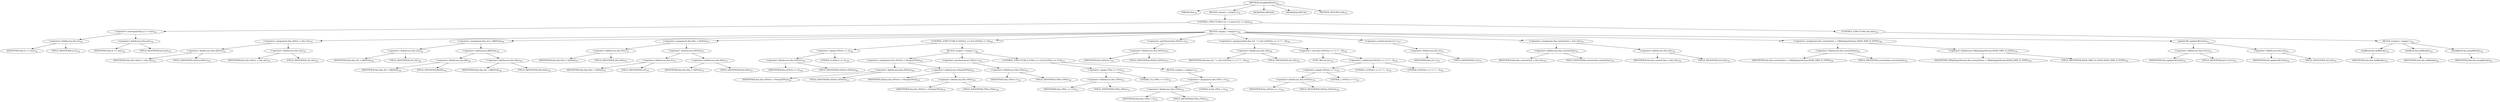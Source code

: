 digraph "setupRandPartA" {  
"2433" [label = <(METHOD,setupRandPartA)<SUB>743</SUB>> ]
"69" [label = <(PARAM,this)<SUB>743</SUB>> ]
"2434" [label = <(BLOCK,&lt;empty&gt;,&lt;empty&gt;)<SUB>743</SUB>> ]
"2435" [label = <(CONTROL_STRUCTURE,if (i2 &lt;= last),if (i2 &lt;= last))<SUB>744</SUB>> ]
"2436" [label = <(&lt;operator&gt;.lessEqualsThan,i2 &lt;= last)<SUB>744</SUB>> ]
"2437" [label = <(&lt;operator&gt;.fieldAccess,this.i2)<SUB>744</SUB>> ]
"2438" [label = <(IDENTIFIER,this,i2 &lt;= last)<SUB>744</SUB>> ]
"2439" [label = <(FIELD_IDENTIFIER,i2,i2)<SUB>744</SUB>> ]
"2440" [label = <(&lt;operator&gt;.fieldAccess,this.last)<SUB>744</SUB>> ]
"2441" [label = <(IDENTIFIER,this,i2 &lt;= last)<SUB>744</SUB>> ]
"2442" [label = <(FIELD_IDENTIFIER,last,last)<SUB>744</SUB>> ]
"2443" [label = <(BLOCK,&lt;empty&gt;,&lt;empty&gt;)<SUB>744</SUB>> ]
"2444" [label = <(&lt;operator&gt;.assignment,this.chPrev = this.ch2)<SUB>745</SUB>> ]
"2445" [label = <(&lt;operator&gt;.fieldAccess,this.chPrev)<SUB>745</SUB>> ]
"2446" [label = <(IDENTIFIER,this,this.chPrev = this.ch2)<SUB>745</SUB>> ]
"2447" [label = <(FIELD_IDENTIFIER,chPrev,chPrev)<SUB>745</SUB>> ]
"2448" [label = <(&lt;operator&gt;.fieldAccess,this.ch2)<SUB>745</SUB>> ]
"2449" [label = <(IDENTIFIER,this,this.chPrev = this.ch2)<SUB>745</SUB>> ]
"2450" [label = <(FIELD_IDENTIFIER,ch2,ch2)<SUB>745</SUB>> ]
"2451" [label = <(&lt;operator&gt;.assignment,this.ch2 = ll8[tPos])<SUB>746</SUB>> ]
"2452" [label = <(&lt;operator&gt;.fieldAccess,this.ch2)<SUB>746</SUB>> ]
"2453" [label = <(IDENTIFIER,this,this.ch2 = ll8[tPos])<SUB>746</SUB>> ]
"2454" [label = <(FIELD_IDENTIFIER,ch2,ch2)<SUB>746</SUB>> ]
"2455" [label = <(&lt;operator&gt;.indexAccess,ll8[tPos])<SUB>746</SUB>> ]
"2456" [label = <(&lt;operator&gt;.fieldAccess,this.ll8)<SUB>746</SUB>> ]
"2457" [label = <(IDENTIFIER,this,this.ch2 = ll8[tPos])<SUB>746</SUB>> ]
"2458" [label = <(FIELD_IDENTIFIER,ll8,ll8)<SUB>746</SUB>> ]
"2459" [label = <(&lt;operator&gt;.fieldAccess,this.tPos)<SUB>746</SUB>> ]
"2460" [label = <(IDENTIFIER,this,this.ch2 = ll8[tPos])<SUB>746</SUB>> ]
"2461" [label = <(FIELD_IDENTIFIER,tPos,tPos)<SUB>746</SUB>> ]
"2462" [label = <(&lt;operator&gt;.assignment,this.tPos = tt[tPos])<SUB>747</SUB>> ]
"2463" [label = <(&lt;operator&gt;.fieldAccess,this.tPos)<SUB>747</SUB>> ]
"2464" [label = <(IDENTIFIER,this,this.tPos = tt[tPos])<SUB>747</SUB>> ]
"2465" [label = <(FIELD_IDENTIFIER,tPos,tPos)<SUB>747</SUB>> ]
"2466" [label = <(&lt;operator&gt;.indexAccess,tt[tPos])<SUB>747</SUB>> ]
"2467" [label = <(&lt;operator&gt;.fieldAccess,this.tt)<SUB>747</SUB>> ]
"2468" [label = <(IDENTIFIER,this,this.tPos = tt[tPos])<SUB>747</SUB>> ]
"2469" [label = <(FIELD_IDENTIFIER,tt,tt)<SUB>747</SUB>> ]
"2470" [label = <(&lt;operator&gt;.fieldAccess,this.tPos)<SUB>747</SUB>> ]
"2471" [label = <(IDENTIFIER,this,this.tPos = tt[tPos])<SUB>747</SUB>> ]
"2472" [label = <(FIELD_IDENTIFIER,tPos,tPos)<SUB>747</SUB>> ]
"2473" [label = <(CONTROL_STRUCTURE,if (rNToGo == 0),if (rNToGo == 0))<SUB>748</SUB>> ]
"2474" [label = <(&lt;operator&gt;.equals,rNToGo == 0)<SUB>748</SUB>> ]
"2475" [label = <(&lt;operator&gt;.fieldAccess,this.rNToGo)<SUB>748</SUB>> ]
"2476" [label = <(IDENTIFIER,this,rNToGo == 0)<SUB>748</SUB>> ]
"2477" [label = <(FIELD_IDENTIFIER,rNToGo,rNToGo)<SUB>748</SUB>> ]
"2478" [label = <(LITERAL,0,rNToGo == 0)<SUB>748</SUB>> ]
"2479" [label = <(BLOCK,&lt;empty&gt;,&lt;empty&gt;)<SUB>748</SUB>> ]
"2480" [label = <(&lt;operator&gt;.assignment,this.rNToGo = rNums[rTPos])<SUB>749</SUB>> ]
"2481" [label = <(&lt;operator&gt;.fieldAccess,this.rNToGo)<SUB>749</SUB>> ]
"2482" [label = <(IDENTIFIER,this,this.rNToGo = rNums[rTPos])<SUB>749</SUB>> ]
"2483" [label = <(FIELD_IDENTIFIER,rNToGo,rNToGo)<SUB>749</SUB>> ]
"2484" [label = <(&lt;operator&gt;.indexAccess,rNums[rTPos])<SUB>749</SUB>> ]
"2485" [label = <(IDENTIFIER,rNums,this.rNToGo = rNums[rTPos])<SUB>749</SUB>> ]
"2486" [label = <(&lt;operator&gt;.fieldAccess,this.rTPos)<SUB>749</SUB>> ]
"2487" [label = <(IDENTIFIER,this,this.rNToGo = rNums[rTPos])<SUB>749</SUB>> ]
"2488" [label = <(FIELD_IDENTIFIER,rTPos,rTPos)<SUB>749</SUB>> ]
"2489" [label = <(&lt;operator&gt;.postIncrement,rTPos++)<SUB>750</SUB>> ]
"2490" [label = <(&lt;operator&gt;.fieldAccess,this.rTPos)<SUB>750</SUB>> ]
"2491" [label = <(IDENTIFIER,this,rTPos++)<SUB>750</SUB>> ]
"2492" [label = <(FIELD_IDENTIFIER,rTPos,rTPos)<SUB>750</SUB>> ]
"2493" [label = <(CONTROL_STRUCTURE,if (rTPos == 512),if (rTPos == 512))<SUB>751</SUB>> ]
"2494" [label = <(&lt;operator&gt;.equals,rTPos == 512)<SUB>751</SUB>> ]
"2495" [label = <(&lt;operator&gt;.fieldAccess,this.rTPos)<SUB>751</SUB>> ]
"2496" [label = <(IDENTIFIER,this,rTPos == 512)<SUB>751</SUB>> ]
"2497" [label = <(FIELD_IDENTIFIER,rTPos,rTPos)<SUB>751</SUB>> ]
"2498" [label = <(LITERAL,512,rTPos == 512)<SUB>751</SUB>> ]
"2499" [label = <(BLOCK,&lt;empty&gt;,&lt;empty&gt;)<SUB>751</SUB>> ]
"2500" [label = <(&lt;operator&gt;.assignment,this.rTPos = 0)<SUB>752</SUB>> ]
"2501" [label = <(&lt;operator&gt;.fieldAccess,this.rTPos)<SUB>752</SUB>> ]
"2502" [label = <(IDENTIFIER,this,this.rTPos = 0)<SUB>752</SUB>> ]
"2503" [label = <(FIELD_IDENTIFIER,rTPos,rTPos)<SUB>752</SUB>> ]
"2504" [label = <(LITERAL,0,this.rTPos = 0)<SUB>752</SUB>> ]
"2505" [label = <(&lt;operator&gt;.postDecrement,rNToGo--)<SUB>755</SUB>> ]
"2506" [label = <(&lt;operator&gt;.fieldAccess,this.rNToGo)<SUB>755</SUB>> ]
"2507" [label = <(IDENTIFIER,this,rNToGo--)<SUB>755</SUB>> ]
"2508" [label = <(FIELD_IDENTIFIER,rNToGo,rNToGo)<SUB>755</SUB>> ]
"2509" [label = <(&lt;operators&gt;.assignmentXor,this.ch2 ^= (int) ((rNToGo == 1) ? 1 : 0))<SUB>756</SUB>> ]
"2510" [label = <(&lt;operator&gt;.fieldAccess,this.ch2)<SUB>756</SUB>> ]
"2511" [label = <(IDENTIFIER,this,this.ch2 ^= (int) ((rNToGo == 1) ? 1 : 0))<SUB>756</SUB>> ]
"2512" [label = <(FIELD_IDENTIFIER,ch2,ch2)<SUB>756</SUB>> ]
"2513" [label = <(&lt;operator&gt;.cast,(int) ((rNToGo == 1) ? 1 : 0))<SUB>756</SUB>> ]
"2514" [label = <(TYPE_REF,int,int)<SUB>756</SUB>> ]
"2515" [label = <(&lt;operator&gt;.conditional,(rNToGo == 1) ? 1 : 0)<SUB>756</SUB>> ]
"2516" [label = <(&lt;operator&gt;.equals,rNToGo == 1)<SUB>756</SUB>> ]
"2517" [label = <(&lt;operator&gt;.fieldAccess,this.rNToGo)<SUB>756</SUB>> ]
"2518" [label = <(IDENTIFIER,this,rNToGo == 1)<SUB>756</SUB>> ]
"2519" [label = <(FIELD_IDENTIFIER,rNToGo,rNToGo)<SUB>756</SUB>> ]
"2520" [label = <(LITERAL,1,rNToGo == 1)<SUB>756</SUB>> ]
"2521" [label = <(LITERAL,1,(rNToGo == 1) ? 1 : 0)<SUB>756</SUB>> ]
"2522" [label = <(LITERAL,0,(rNToGo == 1) ? 1 : 0)<SUB>756</SUB>> ]
"2523" [label = <(&lt;operator&gt;.postIncrement,i2++)<SUB>757</SUB>> ]
"2524" [label = <(&lt;operator&gt;.fieldAccess,this.i2)<SUB>757</SUB>> ]
"2525" [label = <(IDENTIFIER,this,i2++)<SUB>757</SUB>> ]
"2526" [label = <(FIELD_IDENTIFIER,i2,i2)<SUB>757</SUB>> ]
"2527" [label = <(&lt;operator&gt;.assignment,this.currentChar = this.ch2)<SUB>759</SUB>> ]
"2528" [label = <(&lt;operator&gt;.fieldAccess,this.currentChar)<SUB>759</SUB>> ]
"2529" [label = <(IDENTIFIER,this,this.currentChar = this.ch2)<SUB>759</SUB>> ]
"2530" [label = <(FIELD_IDENTIFIER,currentChar,currentChar)<SUB>759</SUB>> ]
"2531" [label = <(&lt;operator&gt;.fieldAccess,this.ch2)<SUB>759</SUB>> ]
"2532" [label = <(IDENTIFIER,this,this.currentChar = this.ch2)<SUB>759</SUB>> ]
"2533" [label = <(FIELD_IDENTIFIER,ch2,ch2)<SUB>759</SUB>> ]
"2534" [label = <(&lt;operator&gt;.assignment,this.currentState = CBZip2InputStream.RAND_PART_B_STATE)<SUB>760</SUB>> ]
"2535" [label = <(&lt;operator&gt;.fieldAccess,this.currentState)<SUB>760</SUB>> ]
"2536" [label = <(IDENTIFIER,this,this.currentState = CBZip2InputStream.RAND_PART_B_STATE)<SUB>760</SUB>> ]
"2537" [label = <(FIELD_IDENTIFIER,currentState,currentState)<SUB>760</SUB>> ]
"2538" [label = <(&lt;operator&gt;.fieldAccess,CBZip2InputStream.RAND_PART_B_STATE)<SUB>760</SUB>> ]
"2539" [label = <(IDENTIFIER,CBZip2InputStream,this.currentState = CBZip2InputStream.RAND_PART_B_STATE)<SUB>760</SUB>> ]
"2540" [label = <(FIELD_IDENTIFIER,RAND_PART_B_STATE,RAND_PART_B_STATE)<SUB>760</SUB>> ]
"2541" [label = <(updateCRC,updateCRC(ch2))<SUB>761</SUB>> ]
"2542" [label = <(&lt;operator&gt;.fieldAccess,this.mCrc)<SUB>761</SUB>> ]
"2543" [label = <(IDENTIFIER,this,updateCRC(ch2))<SUB>761</SUB>> ]
"2544" [label = <(FIELD_IDENTIFIER,mCrc,mCrc)<SUB>761</SUB>> ]
"2545" [label = <(&lt;operator&gt;.fieldAccess,this.ch2)<SUB>761</SUB>> ]
"2546" [label = <(IDENTIFIER,this,updateCRC(ch2))<SUB>761</SUB>> ]
"2547" [label = <(FIELD_IDENTIFIER,ch2,ch2)<SUB>761</SUB>> ]
"2548" [label = <(CONTROL_STRUCTURE,else,else)<SUB>762</SUB>> ]
"2549" [label = <(BLOCK,&lt;empty&gt;,&lt;empty&gt;)<SUB>762</SUB>> ]
"2550" [label = <(endBlock,this.endBlock())<SUB>763</SUB>> ]
"68" [label = <(IDENTIFIER,this,this.endBlock())<SUB>763</SUB>> ]
"2551" [label = <(initBlock,this.initBlock())<SUB>764</SUB>> ]
"70" [label = <(IDENTIFIER,this,this.initBlock())<SUB>764</SUB>> ]
"2552" [label = <(setupBlock,this.setupBlock())<SUB>765</SUB>> ]
"71" [label = <(IDENTIFIER,this,this.setupBlock())<SUB>765</SUB>> ]
"2553" [label = <(MODIFIER,PRIVATE)> ]
"2554" [label = <(MODIFIER,VIRTUAL)> ]
"2555" [label = <(METHOD_RETURN,void)<SUB>743</SUB>> ]
  "2433" -> "69" 
  "2433" -> "2434" 
  "2433" -> "2553" 
  "2433" -> "2554" 
  "2433" -> "2555" 
  "2434" -> "2435" 
  "2435" -> "2436" 
  "2435" -> "2443" 
  "2435" -> "2548" 
  "2436" -> "2437" 
  "2436" -> "2440" 
  "2437" -> "2438" 
  "2437" -> "2439" 
  "2440" -> "2441" 
  "2440" -> "2442" 
  "2443" -> "2444" 
  "2443" -> "2451" 
  "2443" -> "2462" 
  "2443" -> "2473" 
  "2443" -> "2505" 
  "2443" -> "2509" 
  "2443" -> "2523" 
  "2443" -> "2527" 
  "2443" -> "2534" 
  "2443" -> "2541" 
  "2444" -> "2445" 
  "2444" -> "2448" 
  "2445" -> "2446" 
  "2445" -> "2447" 
  "2448" -> "2449" 
  "2448" -> "2450" 
  "2451" -> "2452" 
  "2451" -> "2455" 
  "2452" -> "2453" 
  "2452" -> "2454" 
  "2455" -> "2456" 
  "2455" -> "2459" 
  "2456" -> "2457" 
  "2456" -> "2458" 
  "2459" -> "2460" 
  "2459" -> "2461" 
  "2462" -> "2463" 
  "2462" -> "2466" 
  "2463" -> "2464" 
  "2463" -> "2465" 
  "2466" -> "2467" 
  "2466" -> "2470" 
  "2467" -> "2468" 
  "2467" -> "2469" 
  "2470" -> "2471" 
  "2470" -> "2472" 
  "2473" -> "2474" 
  "2473" -> "2479" 
  "2474" -> "2475" 
  "2474" -> "2478" 
  "2475" -> "2476" 
  "2475" -> "2477" 
  "2479" -> "2480" 
  "2479" -> "2489" 
  "2479" -> "2493" 
  "2480" -> "2481" 
  "2480" -> "2484" 
  "2481" -> "2482" 
  "2481" -> "2483" 
  "2484" -> "2485" 
  "2484" -> "2486" 
  "2486" -> "2487" 
  "2486" -> "2488" 
  "2489" -> "2490" 
  "2490" -> "2491" 
  "2490" -> "2492" 
  "2493" -> "2494" 
  "2493" -> "2499" 
  "2494" -> "2495" 
  "2494" -> "2498" 
  "2495" -> "2496" 
  "2495" -> "2497" 
  "2499" -> "2500" 
  "2500" -> "2501" 
  "2500" -> "2504" 
  "2501" -> "2502" 
  "2501" -> "2503" 
  "2505" -> "2506" 
  "2506" -> "2507" 
  "2506" -> "2508" 
  "2509" -> "2510" 
  "2509" -> "2513" 
  "2510" -> "2511" 
  "2510" -> "2512" 
  "2513" -> "2514" 
  "2513" -> "2515" 
  "2515" -> "2516" 
  "2515" -> "2521" 
  "2515" -> "2522" 
  "2516" -> "2517" 
  "2516" -> "2520" 
  "2517" -> "2518" 
  "2517" -> "2519" 
  "2523" -> "2524" 
  "2524" -> "2525" 
  "2524" -> "2526" 
  "2527" -> "2528" 
  "2527" -> "2531" 
  "2528" -> "2529" 
  "2528" -> "2530" 
  "2531" -> "2532" 
  "2531" -> "2533" 
  "2534" -> "2535" 
  "2534" -> "2538" 
  "2535" -> "2536" 
  "2535" -> "2537" 
  "2538" -> "2539" 
  "2538" -> "2540" 
  "2541" -> "2542" 
  "2541" -> "2545" 
  "2542" -> "2543" 
  "2542" -> "2544" 
  "2545" -> "2546" 
  "2545" -> "2547" 
  "2548" -> "2549" 
  "2549" -> "2550" 
  "2549" -> "2551" 
  "2549" -> "2552" 
  "2550" -> "68" 
  "2551" -> "70" 
  "2552" -> "71" 
}
